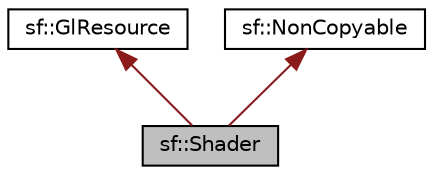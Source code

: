 digraph "sf::Shader"
{
  edge [fontname="Helvetica",fontsize="10",labelfontname="Helvetica",labelfontsize="10"];
  node [fontname="Helvetica",fontsize="10",shape=record];
  Node0 [label="sf::Shader",height=0.2,width=0.4,color="black", fillcolor="grey75", style="filled", fontcolor="black"];
  Node1 -> Node0 [dir="back",color="firebrick4",fontsize="10",style="solid",fontname="Helvetica"];
  Node1 [label="sf::GlResource",height=0.2,width=0.4,color="black", fillcolor="white", style="filled",URL="$classsf_1_1_gl_resource.html",tooltip="Base class for classes that require an OpenGL context. "];
  Node2 -> Node0 [dir="back",color="firebrick4",fontsize="10",style="solid",fontname="Helvetica"];
  Node2 [label="sf::NonCopyable",height=0.2,width=0.4,color="black", fillcolor="white", style="filled",URL="$classsf_1_1_non_copyable.html",tooltip="Utility class that makes any derived class non-copyable. "];
}
